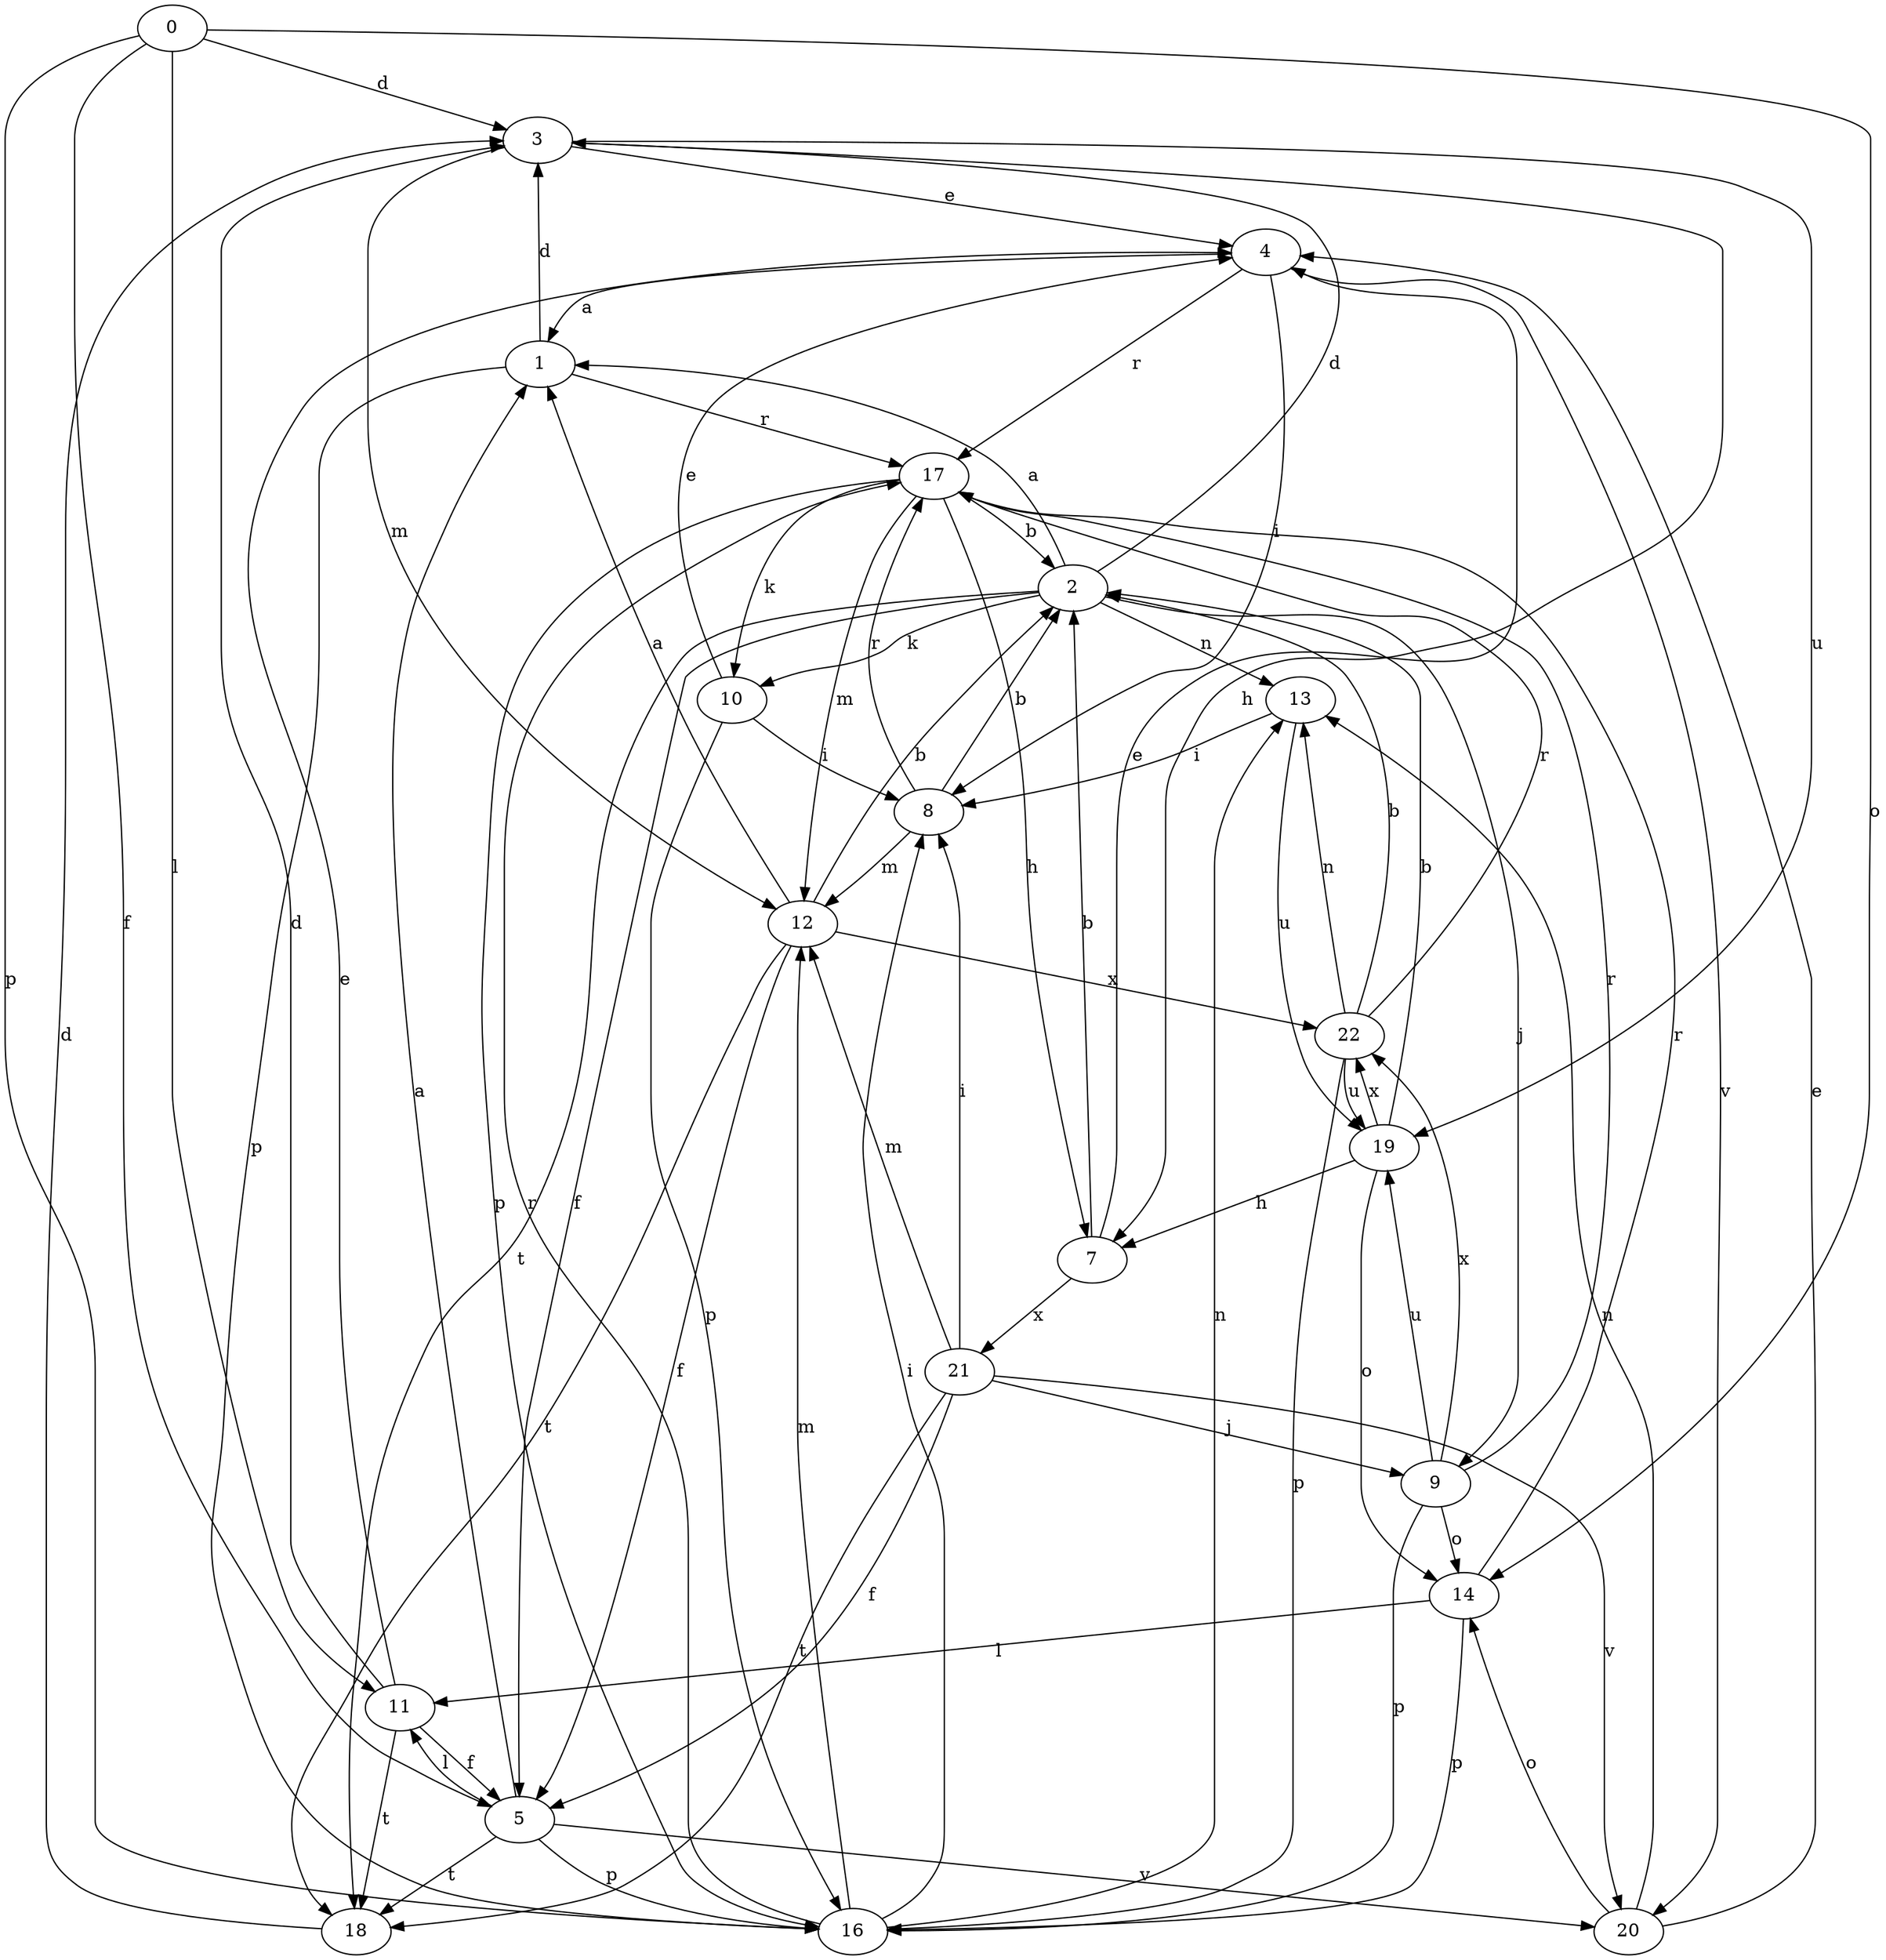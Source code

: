 strict digraph  {
0;
1;
2;
3;
4;
5;
7;
8;
9;
10;
11;
12;
13;
14;
16;
17;
18;
19;
20;
21;
22;
0 -> 3  [label=d];
0 -> 5  [label=f];
0 -> 11  [label=l];
0 -> 14  [label=o];
0 -> 16  [label=p];
1 -> 3  [label=d];
1 -> 16  [label=p];
1 -> 17  [label=r];
2 -> 1  [label=a];
2 -> 3  [label=d];
2 -> 5  [label=f];
2 -> 9  [label=j];
2 -> 10  [label=k];
2 -> 13  [label=n];
2 -> 18  [label=t];
3 -> 4  [label=e];
3 -> 7  [label=h];
3 -> 12  [label=m];
3 -> 19  [label=u];
4 -> 1  [label=a];
4 -> 8  [label=i];
4 -> 17  [label=r];
4 -> 20  [label=v];
5 -> 1  [label=a];
5 -> 11  [label=l];
5 -> 16  [label=p];
5 -> 18  [label=t];
5 -> 20  [label=v];
7 -> 2  [label=b];
7 -> 4  [label=e];
7 -> 21  [label=x];
8 -> 2  [label=b];
8 -> 12  [label=m];
8 -> 17  [label=r];
9 -> 14  [label=o];
9 -> 16  [label=p];
9 -> 17  [label=r];
9 -> 19  [label=u];
9 -> 22  [label=x];
10 -> 4  [label=e];
10 -> 8  [label=i];
10 -> 16  [label=p];
11 -> 3  [label=d];
11 -> 4  [label=e];
11 -> 5  [label=f];
11 -> 18  [label=t];
12 -> 1  [label=a];
12 -> 2  [label=b];
12 -> 5  [label=f];
12 -> 18  [label=t];
12 -> 22  [label=x];
13 -> 8  [label=i];
13 -> 19  [label=u];
14 -> 11  [label=l];
14 -> 16  [label=p];
14 -> 17  [label=r];
16 -> 8  [label=i];
16 -> 12  [label=m];
16 -> 13  [label=n];
16 -> 17  [label=r];
17 -> 2  [label=b];
17 -> 7  [label=h];
17 -> 10  [label=k];
17 -> 12  [label=m];
17 -> 16  [label=p];
18 -> 3  [label=d];
19 -> 2  [label=b];
19 -> 7  [label=h];
19 -> 14  [label=o];
19 -> 22  [label=x];
20 -> 4  [label=e];
20 -> 13  [label=n];
20 -> 14  [label=o];
21 -> 5  [label=f];
21 -> 8  [label=i];
21 -> 9  [label=j];
21 -> 12  [label=m];
21 -> 18  [label=t];
21 -> 20  [label=v];
22 -> 2  [label=b];
22 -> 13  [label=n];
22 -> 16  [label=p];
22 -> 17  [label=r];
22 -> 19  [label=u];
}
